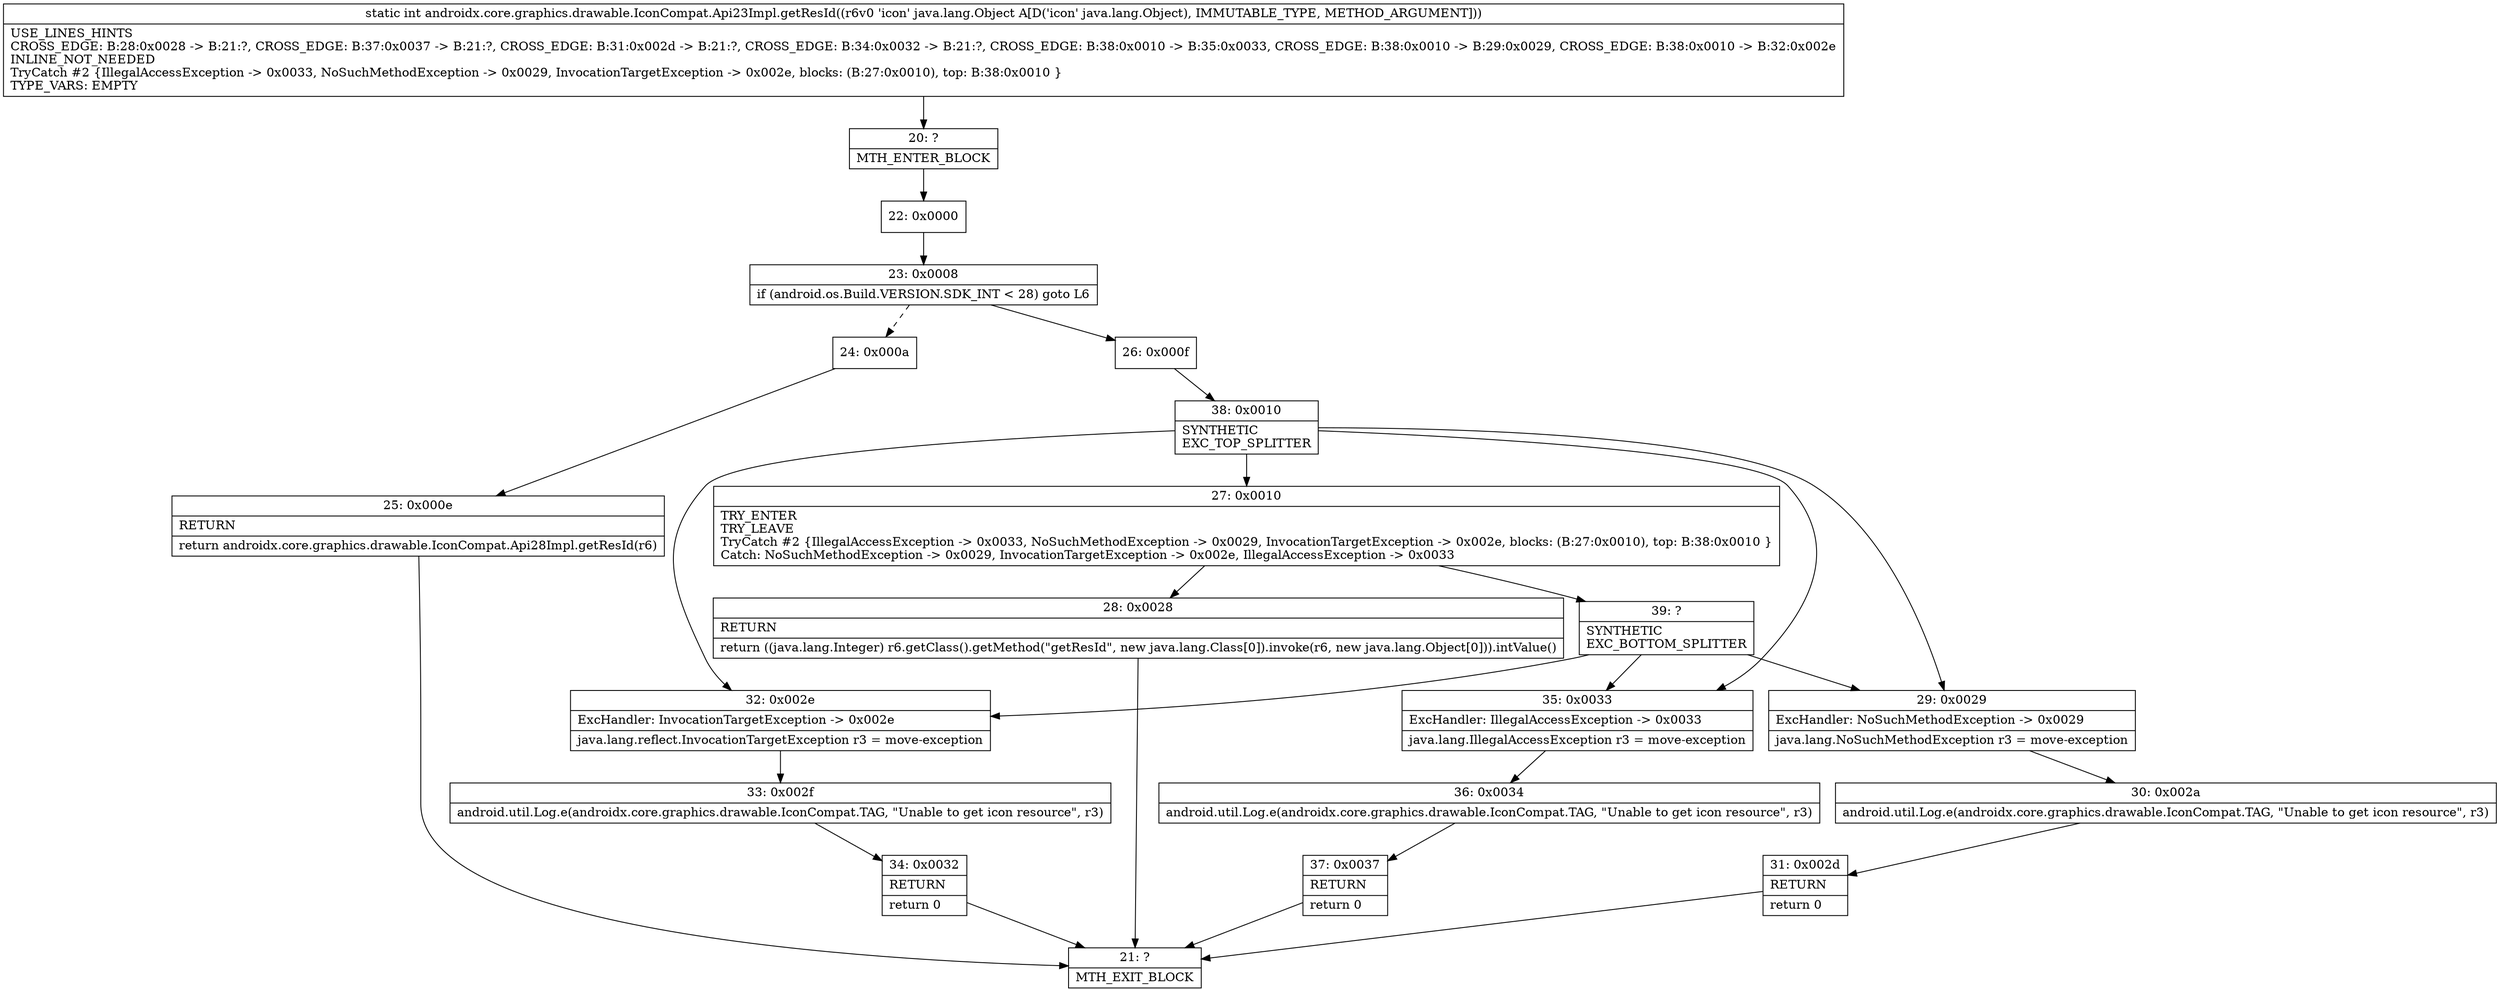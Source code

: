 digraph "CFG forandroidx.core.graphics.drawable.IconCompat.Api23Impl.getResId(Ljava\/lang\/Object;)I" {
Node_20 [shape=record,label="{20\:\ ?|MTH_ENTER_BLOCK\l}"];
Node_22 [shape=record,label="{22\:\ 0x0000}"];
Node_23 [shape=record,label="{23\:\ 0x0008|if (android.os.Build.VERSION.SDK_INT \< 28) goto L6\l}"];
Node_24 [shape=record,label="{24\:\ 0x000a}"];
Node_25 [shape=record,label="{25\:\ 0x000e|RETURN\l|return androidx.core.graphics.drawable.IconCompat.Api28Impl.getResId(r6)\l}"];
Node_21 [shape=record,label="{21\:\ ?|MTH_EXIT_BLOCK\l}"];
Node_26 [shape=record,label="{26\:\ 0x000f}"];
Node_38 [shape=record,label="{38\:\ 0x0010|SYNTHETIC\lEXC_TOP_SPLITTER\l}"];
Node_27 [shape=record,label="{27\:\ 0x0010|TRY_ENTER\lTRY_LEAVE\lTryCatch #2 \{IllegalAccessException \-\> 0x0033, NoSuchMethodException \-\> 0x0029, InvocationTargetException \-\> 0x002e, blocks: (B:27:0x0010), top: B:38:0x0010 \}\lCatch: NoSuchMethodException \-\> 0x0029, InvocationTargetException \-\> 0x002e, IllegalAccessException \-\> 0x0033\l}"];
Node_28 [shape=record,label="{28\:\ 0x0028|RETURN\l|return ((java.lang.Integer) r6.getClass().getMethod(\"getResId\", new java.lang.Class[0]).invoke(r6, new java.lang.Object[0])).intValue()\l}"];
Node_39 [shape=record,label="{39\:\ ?|SYNTHETIC\lEXC_BOTTOM_SPLITTER\l}"];
Node_35 [shape=record,label="{35\:\ 0x0033|ExcHandler: IllegalAccessException \-\> 0x0033\l|java.lang.IllegalAccessException r3 = move\-exception\l}"];
Node_36 [shape=record,label="{36\:\ 0x0034|android.util.Log.e(androidx.core.graphics.drawable.IconCompat.TAG, \"Unable to get icon resource\", r3)\l}"];
Node_37 [shape=record,label="{37\:\ 0x0037|RETURN\l|return 0\l}"];
Node_29 [shape=record,label="{29\:\ 0x0029|ExcHandler: NoSuchMethodException \-\> 0x0029\l|java.lang.NoSuchMethodException r3 = move\-exception\l}"];
Node_30 [shape=record,label="{30\:\ 0x002a|android.util.Log.e(androidx.core.graphics.drawable.IconCompat.TAG, \"Unable to get icon resource\", r3)\l}"];
Node_31 [shape=record,label="{31\:\ 0x002d|RETURN\l|return 0\l}"];
Node_32 [shape=record,label="{32\:\ 0x002e|ExcHandler: InvocationTargetException \-\> 0x002e\l|java.lang.reflect.InvocationTargetException r3 = move\-exception\l}"];
Node_33 [shape=record,label="{33\:\ 0x002f|android.util.Log.e(androidx.core.graphics.drawable.IconCompat.TAG, \"Unable to get icon resource\", r3)\l}"];
Node_34 [shape=record,label="{34\:\ 0x0032|RETURN\l|return 0\l}"];
MethodNode[shape=record,label="{static int androidx.core.graphics.drawable.IconCompat.Api23Impl.getResId((r6v0 'icon' java.lang.Object A[D('icon' java.lang.Object), IMMUTABLE_TYPE, METHOD_ARGUMENT]))  | USE_LINES_HINTS\lCROSS_EDGE: B:28:0x0028 \-\> B:21:?, CROSS_EDGE: B:37:0x0037 \-\> B:21:?, CROSS_EDGE: B:31:0x002d \-\> B:21:?, CROSS_EDGE: B:34:0x0032 \-\> B:21:?, CROSS_EDGE: B:38:0x0010 \-\> B:35:0x0033, CROSS_EDGE: B:38:0x0010 \-\> B:29:0x0029, CROSS_EDGE: B:38:0x0010 \-\> B:32:0x002e\lINLINE_NOT_NEEDED\lTryCatch #2 \{IllegalAccessException \-\> 0x0033, NoSuchMethodException \-\> 0x0029, InvocationTargetException \-\> 0x002e, blocks: (B:27:0x0010), top: B:38:0x0010 \}\lTYPE_VARS: EMPTY\l}"];
MethodNode -> Node_20;Node_20 -> Node_22;
Node_22 -> Node_23;
Node_23 -> Node_24[style=dashed];
Node_23 -> Node_26;
Node_24 -> Node_25;
Node_25 -> Node_21;
Node_26 -> Node_38;
Node_38 -> Node_27;
Node_38 -> Node_35;
Node_38 -> Node_29;
Node_38 -> Node_32;
Node_27 -> Node_28;
Node_27 -> Node_39;
Node_28 -> Node_21;
Node_39 -> Node_35;
Node_39 -> Node_29;
Node_39 -> Node_32;
Node_35 -> Node_36;
Node_36 -> Node_37;
Node_37 -> Node_21;
Node_29 -> Node_30;
Node_30 -> Node_31;
Node_31 -> Node_21;
Node_32 -> Node_33;
Node_33 -> Node_34;
Node_34 -> Node_21;
}

